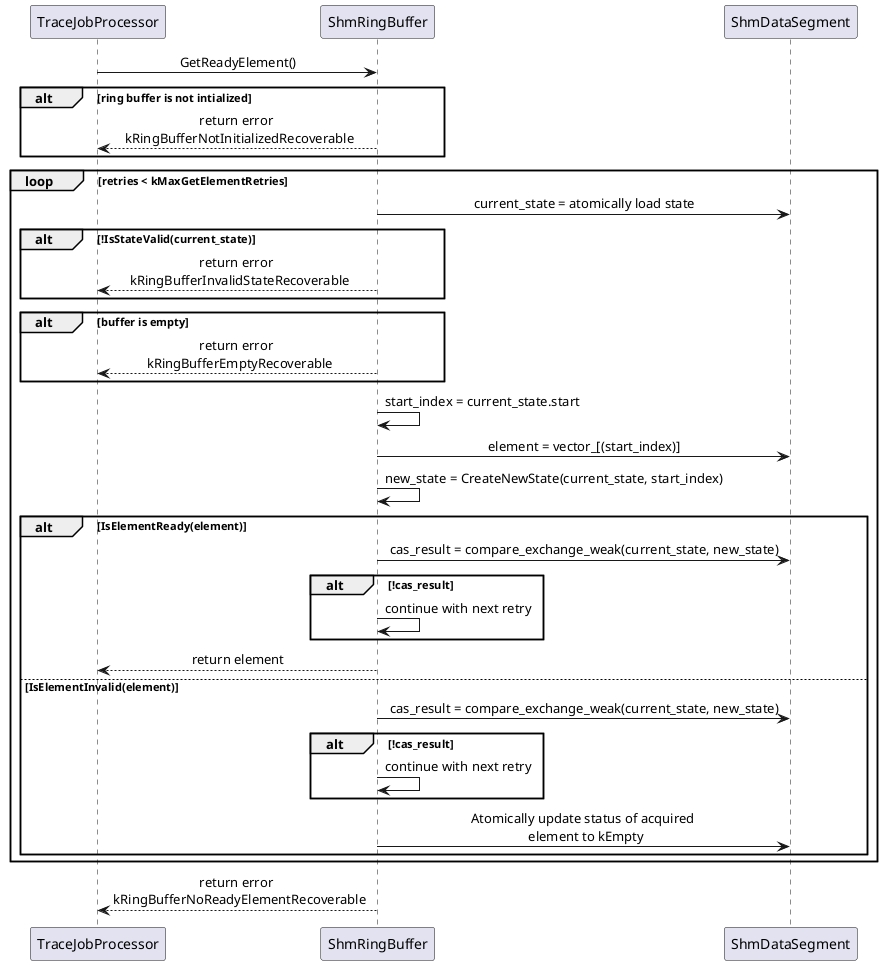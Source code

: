 @startuml ring_buffer_get_ready_element
skinparam sequenceMessageAlign center

TraceJobProcessor-> ShmRingBuffer: GetReadyElement()
alt ring buffer is not intialized
    ShmRingBuffer --> TraceJobProcessor : return error \n kRingBufferNotInitializedRecoverable
end
loop retries < kMaxGetElementRetries
    ShmRingBuffer -> ShmDataSegment: current_state = atomically load state
    alt !IsStateValid(current_state)
        ShmRingBuffer --> TraceJobProcessor: return error \n kRingBufferInvalidStateRecoverable
    end
    alt buffer is empty
        ShmRingBuffer --> TraceJobProcessor: return error \n kRingBufferEmptyRecoverable
    end
    ShmRingBuffer -> ShmRingBuffer: start_index = current_state.start
    ShmRingBuffer -> ShmDataSegment: element = vector_[(start_index)]
    ShmRingBuffer -> ShmRingBuffer: new_state = CreateNewState(current_state, start_index)
    alt IsElementReady(element)
        ShmRingBuffer -> ShmDataSegment: cas_result = compare_exchange_weak(current_state, new_state)
        alt !cas_result
            ShmRingBuffer -> ShmRingBuffer: continue with next retry
        end
        ShmRingBuffer --> TraceJobProcessor: return element
    else IsElementInvalid(element)
        ShmRingBuffer -> ShmDataSegment: cas_result = compare_exchange_weak(current_state, new_state)
        alt !cas_result
            ShmRingBuffer -> ShmRingBuffer: continue with next retry
        end
        ShmRingBuffer -> ShmDataSegment: Atomically update status of acquired \n element to kEmpty
    end
end
ShmRingBuffer --> TraceJobProcessor: return error \n kRingBufferNoReadyElementRecoverable
@enduml
